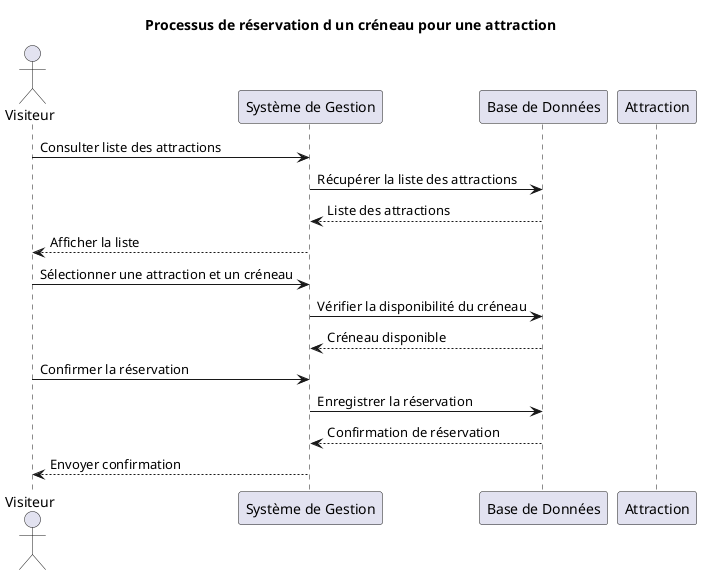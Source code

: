 @startuml name
title Processus de réservation d un créneau pour une attraction

actor Visiteur
participant "Système de Gestion" as System
participant "Base de Données" as Database
participant "Attraction"

Visiteur -> System: Consulter liste des attractions
System -> Database: Récupérer la liste des attractions
Database --> System: Liste des attractions
System --> Visiteur: Afficher la liste

Visiteur -> System: Sélectionner une attraction et un créneau
System -> Database: Vérifier la disponibilité du créneau
Database --> System: Créneau disponible

Visiteur -> System: Confirmer la réservation
System -> Database: Enregistrer la réservation
Database --> System: Confirmation de réservation
System --> Visiteur: Envoyer confirmation
@enduml
